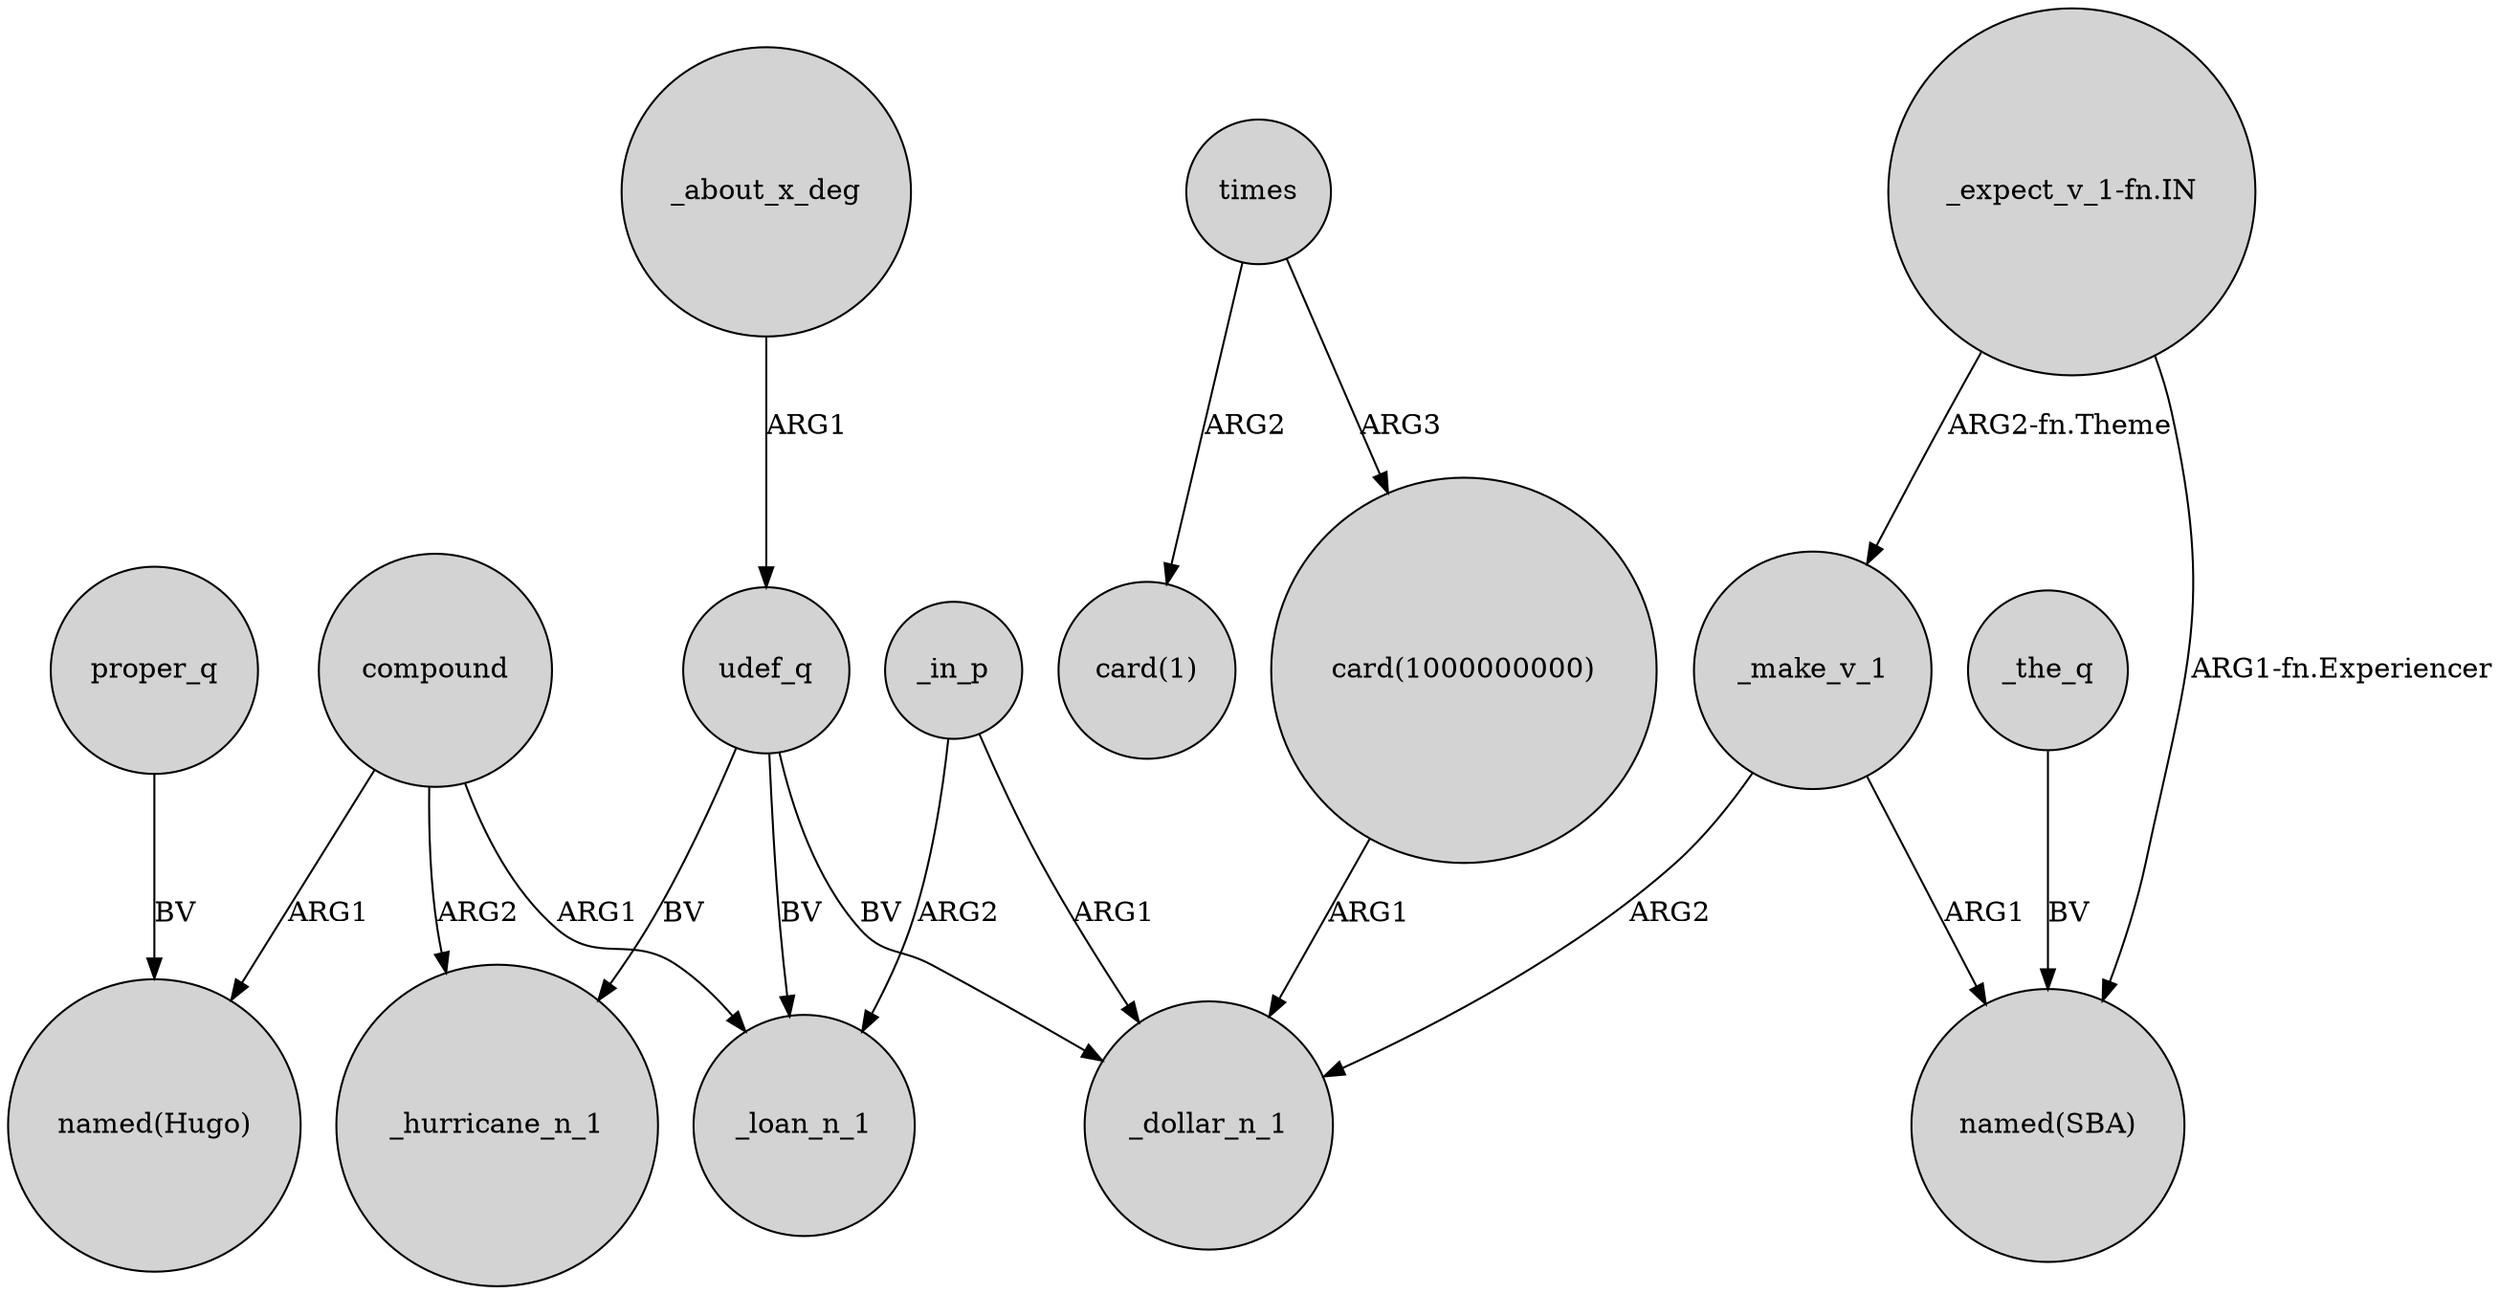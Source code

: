 digraph {
	node [shape=circle style=filled]
	_in_p -> _loan_n_1 [label=ARG2]
	udef_q -> _loan_n_1 [label=BV]
	udef_q -> _hurricane_n_1 [label=BV]
	_make_v_1 -> "named(SBA)" [label=ARG1]
	_in_p -> _dollar_n_1 [label=ARG1]
	times -> "card(1)" [label=ARG2]
	compound -> _hurricane_n_1 [label=ARG2]
	"_expect_v_1-fn.IN" -> "named(SBA)" [label="ARG1-fn.Experiencer"]
	_about_x_deg -> udef_q [label=ARG1]
	"card(1000000000)" -> _dollar_n_1 [label=ARG1]
	compound -> "named(Hugo)" [label=ARG1]
	_the_q -> "named(SBA)" [label=BV]
	"_expect_v_1-fn.IN" -> _make_v_1 [label="ARG2-fn.Theme"]
	times -> "card(1000000000)" [label=ARG3]
	udef_q -> _dollar_n_1 [label=BV]
	_make_v_1 -> _dollar_n_1 [label=ARG2]
	proper_q -> "named(Hugo)" [label=BV]
	compound -> _loan_n_1 [label=ARG1]
}
